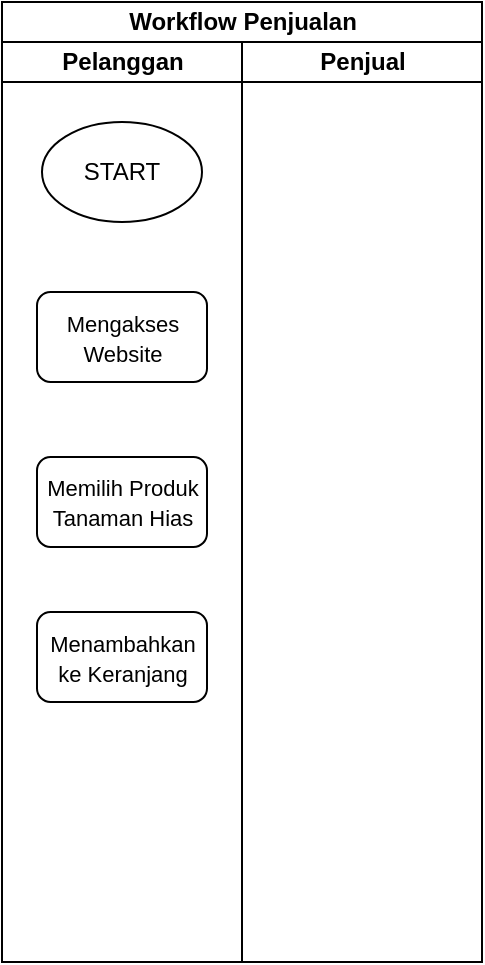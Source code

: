 <mxfile version="26.3.0">
  <diagram name="Page-1" id="W5e96Fal64FUyldFSSKt">
    <mxGraphModel dx="1425" dy="512" grid="1" gridSize="10" guides="1" tooltips="1" connect="1" arrows="1" fold="1" page="1" pageScale="1" pageWidth="827" pageHeight="1169" math="0" shadow="0">
      <root>
        <mxCell id="0" />
        <mxCell id="1" parent="0" />
        <mxCell id="17p4rllL8ngChfZECeuH-1" value="Workflow Penjualan" style="swimlane;childLayout=stackLayout;resizeParent=1;resizeParentMax=0;startSize=20;html=1;" vertex="1" parent="1">
          <mxGeometry x="250.0" y="105" width="240" height="480" as="geometry">
            <mxRectangle x="230.0" y="140" width="60" height="30" as="alternateBounds" />
          </mxGeometry>
        </mxCell>
        <mxCell id="17p4rllL8ngChfZECeuH-2" value="Pelanggan" style="swimlane;startSize=20;html=1;" vertex="1" parent="17p4rllL8ngChfZECeuH-1">
          <mxGeometry y="20" width="120" height="460" as="geometry" />
        </mxCell>
        <mxCell id="17p4rllL8ngChfZECeuH-6" value="START" style="ellipse;whiteSpace=wrap;html=1;" vertex="1" parent="17p4rllL8ngChfZECeuH-2">
          <mxGeometry x="20" y="40" width="80" height="50" as="geometry" />
        </mxCell>
        <mxCell id="17p4rllL8ngChfZECeuH-7" value="&lt;font style=&quot;font-size: 11px;&quot;&gt;Mengakses Website&lt;/font&gt;" style="rounded=1;whiteSpace=wrap;html=1;" vertex="1" parent="17p4rllL8ngChfZECeuH-2">
          <mxGeometry x="17.5" y="125" width="85" height="45" as="geometry" />
        </mxCell>
        <mxCell id="17p4rllL8ngChfZECeuH-8" value="&lt;font style=&quot;font-size: 11px;&quot;&gt;Memilih Produk Tanaman Hias&lt;/font&gt;" style="rounded=1;whiteSpace=wrap;html=1;" vertex="1" parent="17p4rllL8ngChfZECeuH-2">
          <mxGeometry x="17.5" y="207.5" width="85" height="45" as="geometry" />
        </mxCell>
        <mxCell id="17p4rllL8ngChfZECeuH-9" value="&lt;font style=&quot;font-size: 11px;&quot;&gt;Menambahkan ke Keranjang&lt;/font&gt;" style="rounded=1;whiteSpace=wrap;html=1;" vertex="1" parent="17p4rllL8ngChfZECeuH-2">
          <mxGeometry x="17.5" y="285" width="85" height="45" as="geometry" />
        </mxCell>
        <mxCell id="17p4rllL8ngChfZECeuH-3" value="Penjual" style="swimlane;startSize=20;html=1;" vertex="1" parent="17p4rllL8ngChfZECeuH-1">
          <mxGeometry x="120" y="20" width="120" height="460" as="geometry" />
        </mxCell>
      </root>
    </mxGraphModel>
  </diagram>
</mxfile>
